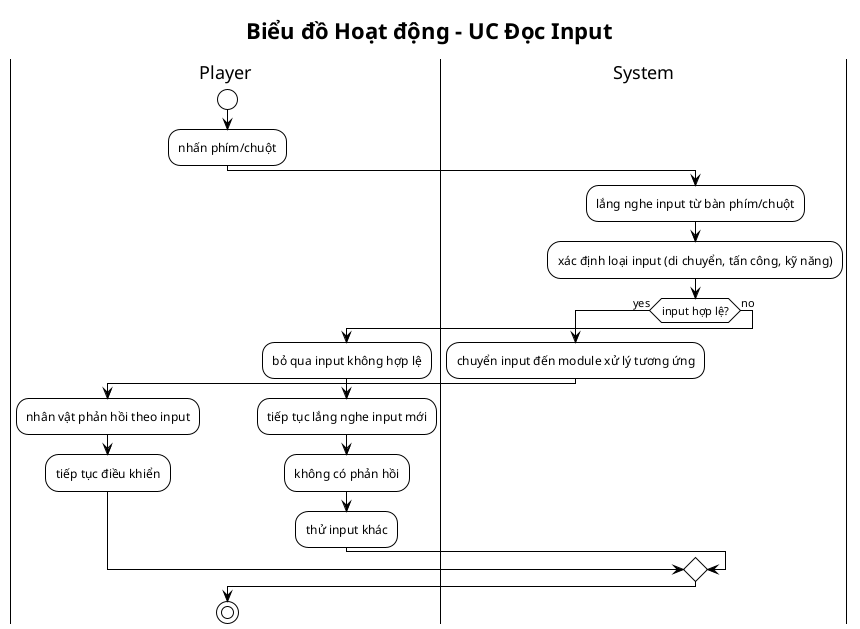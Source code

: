 @startuml Activity_UC1_Doc_Input
!theme plain

title Biểu đồ Hoạt động - UC Đọc Input

|Player|
start
:nhấn phím/chuột;

|System|
:lắng nghe input từ bàn phím/chuột;
:xác định loại input (di chuyển, tấn công, kỹ năng);

if (input hợp lệ?) then (yes)
  :chuyển input đến module xử lý tương ứng;
  
  |Player|
  :nhân vật phản hồi theo input;
  :tiếp tục điều khiển;
  
else (no)
  :bỏ qua input không hợp lệ;
  :tiếp tục lắng nghe input mới;
  
  |Player|
  :không có phản hồi;
  :thử input khác;
endif

stop

@enduml


